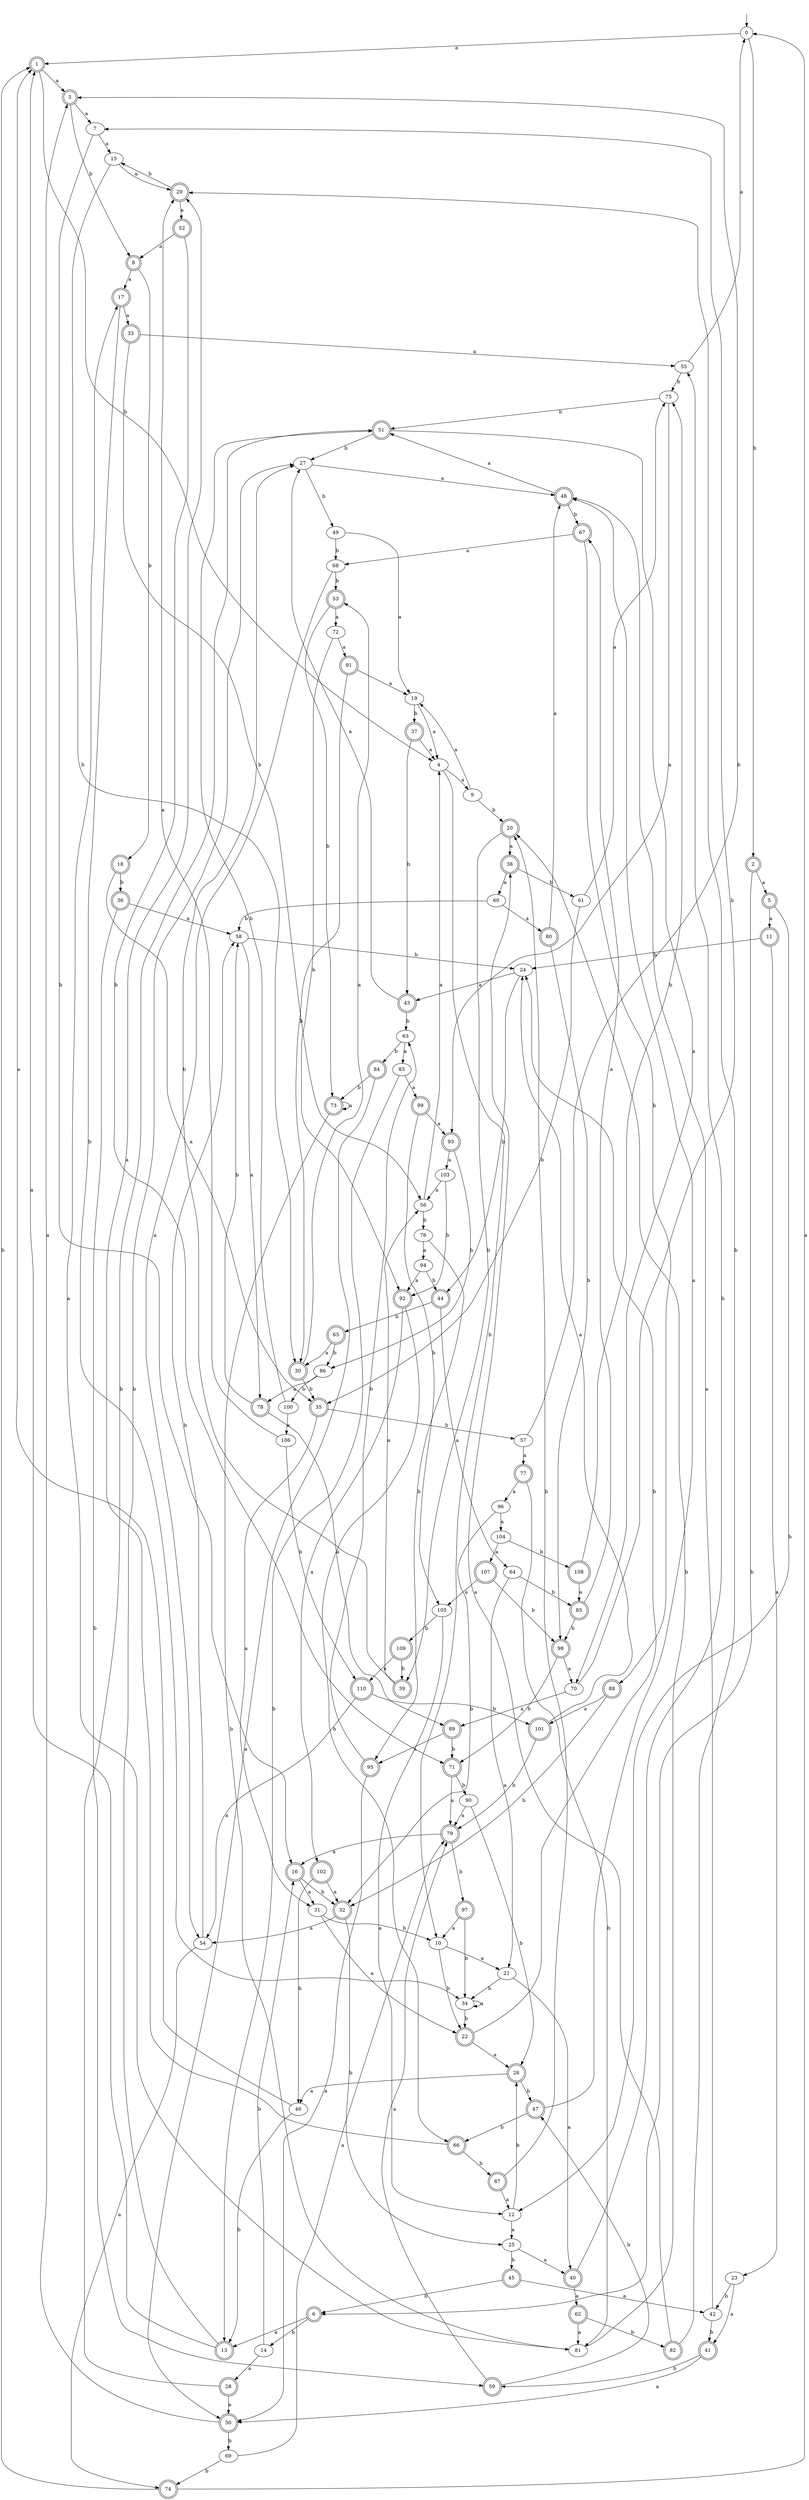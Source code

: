 digraph RandomDFA {
  __start0 [label="", shape=none];
  __start0 -> 0 [label=""];
  0 [shape=circle]
  0 -> 1 [label="a"]
  0 -> 2 [label="b"]
  1 [shape=doublecircle]
  1 -> 3 [label="a"]
  1 -> 4 [label="b"]
  2 [shape=doublecircle]
  2 -> 5 [label="a"]
  2 -> 6 [label="b"]
  3 [shape=doublecircle]
  3 -> 7 [label="a"]
  3 -> 8 [label="b"]
  4
  4 -> 9 [label="a"]
  4 -> 10 [label="b"]
  5 [shape=doublecircle]
  5 -> 11 [label="a"]
  5 -> 12 [label="b"]
  6 [shape=doublecircle]
  6 -> 13 [label="a"]
  6 -> 14 [label="b"]
  7
  7 -> 15 [label="a"]
  7 -> 16 [label="b"]
  8 [shape=doublecircle]
  8 -> 17 [label="a"]
  8 -> 18 [label="b"]
  9
  9 -> 19 [label="a"]
  9 -> 20 [label="b"]
  10
  10 -> 21 [label="a"]
  10 -> 22 [label="b"]
  11 [shape=doublecircle]
  11 -> 23 [label="a"]
  11 -> 24 [label="b"]
  12
  12 -> 25 [label="a"]
  12 -> 26 [label="b"]
  13 [shape=doublecircle]
  13 -> 1 [label="a"]
  13 -> 27 [label="b"]
  14
  14 -> 28 [label="a"]
  14 -> 16 [label="b"]
  15
  15 -> 29 [label="a"]
  15 -> 30 [label="b"]
  16 [shape=doublecircle]
  16 -> 31 [label="a"]
  16 -> 32 [label="b"]
  17 [shape=doublecircle]
  17 -> 33 [label="a"]
  17 -> 34 [label="b"]
  18 [shape=doublecircle]
  18 -> 35 [label="a"]
  18 -> 36 [label="b"]
  19
  19 -> 4 [label="a"]
  19 -> 37 [label="b"]
  20 [shape=doublecircle]
  20 -> 38 [label="a"]
  20 -> 39 [label="b"]
  21
  21 -> 40 [label="a"]
  21 -> 34 [label="b"]
  22 [shape=doublecircle]
  22 -> 26 [label="a"]
  22 -> 24 [label="b"]
  23
  23 -> 41 [label="a"]
  23 -> 42 [label="b"]
  24
  24 -> 43 [label="a"]
  24 -> 44 [label="b"]
  25
  25 -> 40 [label="a"]
  25 -> 45 [label="b"]
  26 [shape=doublecircle]
  26 -> 46 [label="a"]
  26 -> 47 [label="b"]
  27
  27 -> 48 [label="a"]
  27 -> 49 [label="b"]
  28 [shape=doublecircle]
  28 -> 50 [label="a"]
  28 -> 51 [label="b"]
  29 [shape=doublecircle]
  29 -> 52 [label="a"]
  29 -> 15 [label="b"]
  30 [shape=doublecircle]
  30 -> 53 [label="a"]
  30 -> 35 [label="b"]
  31
  31 -> 22 [label="a"]
  31 -> 10 [label="b"]
  32 [shape=doublecircle]
  32 -> 54 [label="a"]
  32 -> 25 [label="b"]
  33 [shape=doublecircle]
  33 -> 55 [label="a"]
  33 -> 56 [label="b"]
  34
  34 -> 34 [label="a"]
  34 -> 22 [label="b"]
  35 [shape=doublecircle]
  35 -> 31 [label="a"]
  35 -> 57 [label="b"]
  36 [shape=doublecircle]
  36 -> 58 [label="a"]
  36 -> 59 [label="b"]
  37 [shape=doublecircle]
  37 -> 4 [label="a"]
  37 -> 43 [label="b"]
  38 [shape=doublecircle]
  38 -> 60 [label="a"]
  38 -> 61 [label="b"]
  39 [shape=doublecircle]
  39 -> 56 [label="a"]
  39 -> 27 [label="b"]
  40 [shape=doublecircle]
  40 -> 62 [label="a"]
  40 -> 55 [label="b"]
  41 [shape=doublecircle]
  41 -> 50 [label="a"]
  41 -> 59 [label="b"]
  42
  42 -> 48 [label="a"]
  42 -> 41 [label="b"]
  43 [shape=doublecircle]
  43 -> 27 [label="a"]
  43 -> 63 [label="b"]
  44 [shape=doublecircle]
  44 -> 64 [label="a"]
  44 -> 65 [label="b"]
  45 [shape=doublecircle]
  45 -> 42 [label="a"]
  45 -> 6 [label="b"]
  46
  46 -> 1 [label="a"]
  46 -> 13 [label="b"]
  47 [shape=doublecircle]
  47 -> 48 [label="a"]
  47 -> 66 [label="b"]
  48 [shape=doublecircle]
  48 -> 51 [label="a"]
  48 -> 67 [label="b"]
  49
  49 -> 19 [label="a"]
  49 -> 68 [label="b"]
  50 [shape=doublecircle]
  50 -> 3 [label="a"]
  50 -> 69 [label="b"]
  51 [shape=doublecircle]
  51 -> 70 [label="a"]
  51 -> 27 [label="b"]
  52 [shape=doublecircle]
  52 -> 8 [label="a"]
  52 -> 71 [label="b"]
  53 [shape=doublecircle]
  53 -> 72 [label="a"]
  53 -> 73 [label="b"]
  54
  54 -> 74 [label="a"]
  54 -> 58 [label="b"]
  55
  55 -> 0 [label="a"]
  55 -> 75 [label="b"]
  56
  56 -> 4 [label="a"]
  56 -> 76 [label="b"]
  57
  57 -> 77 [label="a"]
  57 -> 3 [label="b"]
  58
  58 -> 78 [label="a"]
  58 -> 24 [label="b"]
  59 [shape=doublecircle]
  59 -> 79 [label="a"]
  59 -> 47 [label="b"]
  60
  60 -> 80 [label="a"]
  60 -> 58 [label="b"]
  61
  61 -> 75 [label="a"]
  61 -> 35 [label="b"]
  62 [shape=doublecircle]
  62 -> 81 [label="a"]
  62 -> 82 [label="b"]
  63
  63 -> 83 [label="a"]
  63 -> 84 [label="b"]
  64
  64 -> 21 [label="a"]
  64 -> 85 [label="b"]
  65 [shape=doublecircle]
  65 -> 30 [label="a"]
  65 -> 86 [label="b"]
  66 [shape=doublecircle]
  66 -> 29 [label="a"]
  66 -> 87 [label="b"]
  67 [shape=doublecircle]
  67 -> 68 [label="a"]
  67 -> 88 [label="b"]
  68
  68 -> 54 [label="a"]
  68 -> 53 [label="b"]
  69
  69 -> 79 [label="a"]
  69 -> 74 [label="b"]
  70
  70 -> 89 [label="a"]
  70 -> 7 [label="b"]
  71 [shape=doublecircle]
  71 -> 79 [label="a"]
  71 -> 90 [label="b"]
  72
  72 -> 91 [label="a"]
  72 -> 92 [label="b"]
  73 [shape=doublecircle]
  73 -> 73 [label="a"]
  73 -> 81 [label="b"]
  74 [shape=doublecircle]
  74 -> 0 [label="a"]
  74 -> 1 [label="b"]
  75
  75 -> 93 [label="a"]
  75 -> 51 [label="b"]
  76
  76 -> 94 [label="a"]
  76 -> 95 [label="b"]
  77 [shape=doublecircle]
  77 -> 96 [label="a"]
  77 -> 81 [label="b"]
  78 [shape=doublecircle]
  78 -> 89 [label="a"]
  78 -> 58 [label="b"]
  79 [shape=doublecircle]
  79 -> 16 [label="a"]
  79 -> 97 [label="b"]
  80 [shape=doublecircle]
  80 -> 48 [label="a"]
  80 -> 98 [label="b"]
  81
  81 -> 17 [label="a"]
  81 -> 20 [label="b"]
  82 [shape=doublecircle]
  82 -> 38 [label="a"]
  82 -> 29 [label="b"]
  83
  83 -> 99 [label="a"]
  83 -> 13 [label="b"]
  84 [shape=doublecircle]
  84 -> 50 [label="a"]
  84 -> 73 [label="b"]
  85 [shape=doublecircle]
  85 -> 67 [label="a"]
  85 -> 98 [label="b"]
  86
  86 -> 78 [label="a"]
  86 -> 100 [label="b"]
  87 [shape=doublecircle]
  87 -> 12 [label="a"]
  87 -> 20 [label="b"]
  88 [shape=doublecircle]
  88 -> 101 [label="a"]
  88 -> 32 [label="b"]
  89 [shape=doublecircle]
  89 -> 95 [label="a"]
  89 -> 71 [label="b"]
  90
  90 -> 79 [label="a"]
  90 -> 26 [label="b"]
  91 [shape=doublecircle]
  91 -> 19 [label="a"]
  91 -> 30 [label="b"]
  92 [shape=doublecircle]
  92 -> 102 [label="a"]
  92 -> 66 [label="b"]
  93 [shape=doublecircle]
  93 -> 103 [label="a"]
  93 -> 86 [label="b"]
  94
  94 -> 92 [label="a"]
  94 -> 44 [label="b"]
  95 [shape=doublecircle]
  95 -> 50 [label="a"]
  95 -> 63 [label="b"]
  96
  96 -> 104 [label="a"]
  96 -> 32 [label="b"]
  97 [shape=doublecircle]
  97 -> 10 [label="a"]
  97 -> 34 [label="b"]
  98 [shape=doublecircle]
  98 -> 70 [label="a"]
  98 -> 71 [label="b"]
  99 [shape=doublecircle]
  99 -> 93 [label="a"]
  99 -> 105 [label="b"]
  100
  100 -> 106 [label="a"]
  100 -> 51 [label="b"]
  101 [shape=doublecircle]
  101 -> 24 [label="a"]
  101 -> 79 [label="b"]
  102 [shape=doublecircle]
  102 -> 32 [label="a"]
  102 -> 46 [label="b"]
  103
  103 -> 56 [label="a"]
  103 -> 92 [label="b"]
  104
  104 -> 107 [label="a"]
  104 -> 108 [label="b"]
  105
  105 -> 12 [label="a"]
  105 -> 109 [label="b"]
  106
  106 -> 29 [label="a"]
  106 -> 110 [label="b"]
  107 [shape=doublecircle]
  107 -> 105 [label="a"]
  107 -> 98 [label="b"]
  108 [shape=doublecircle]
  108 -> 85 [label="a"]
  108 -> 75 [label="b"]
  109 [shape=doublecircle]
  109 -> 110 [label="a"]
  109 -> 39 [label="b"]
  110 [shape=doublecircle]
  110 -> 54 [label="a"]
  110 -> 101 [label="b"]
}
